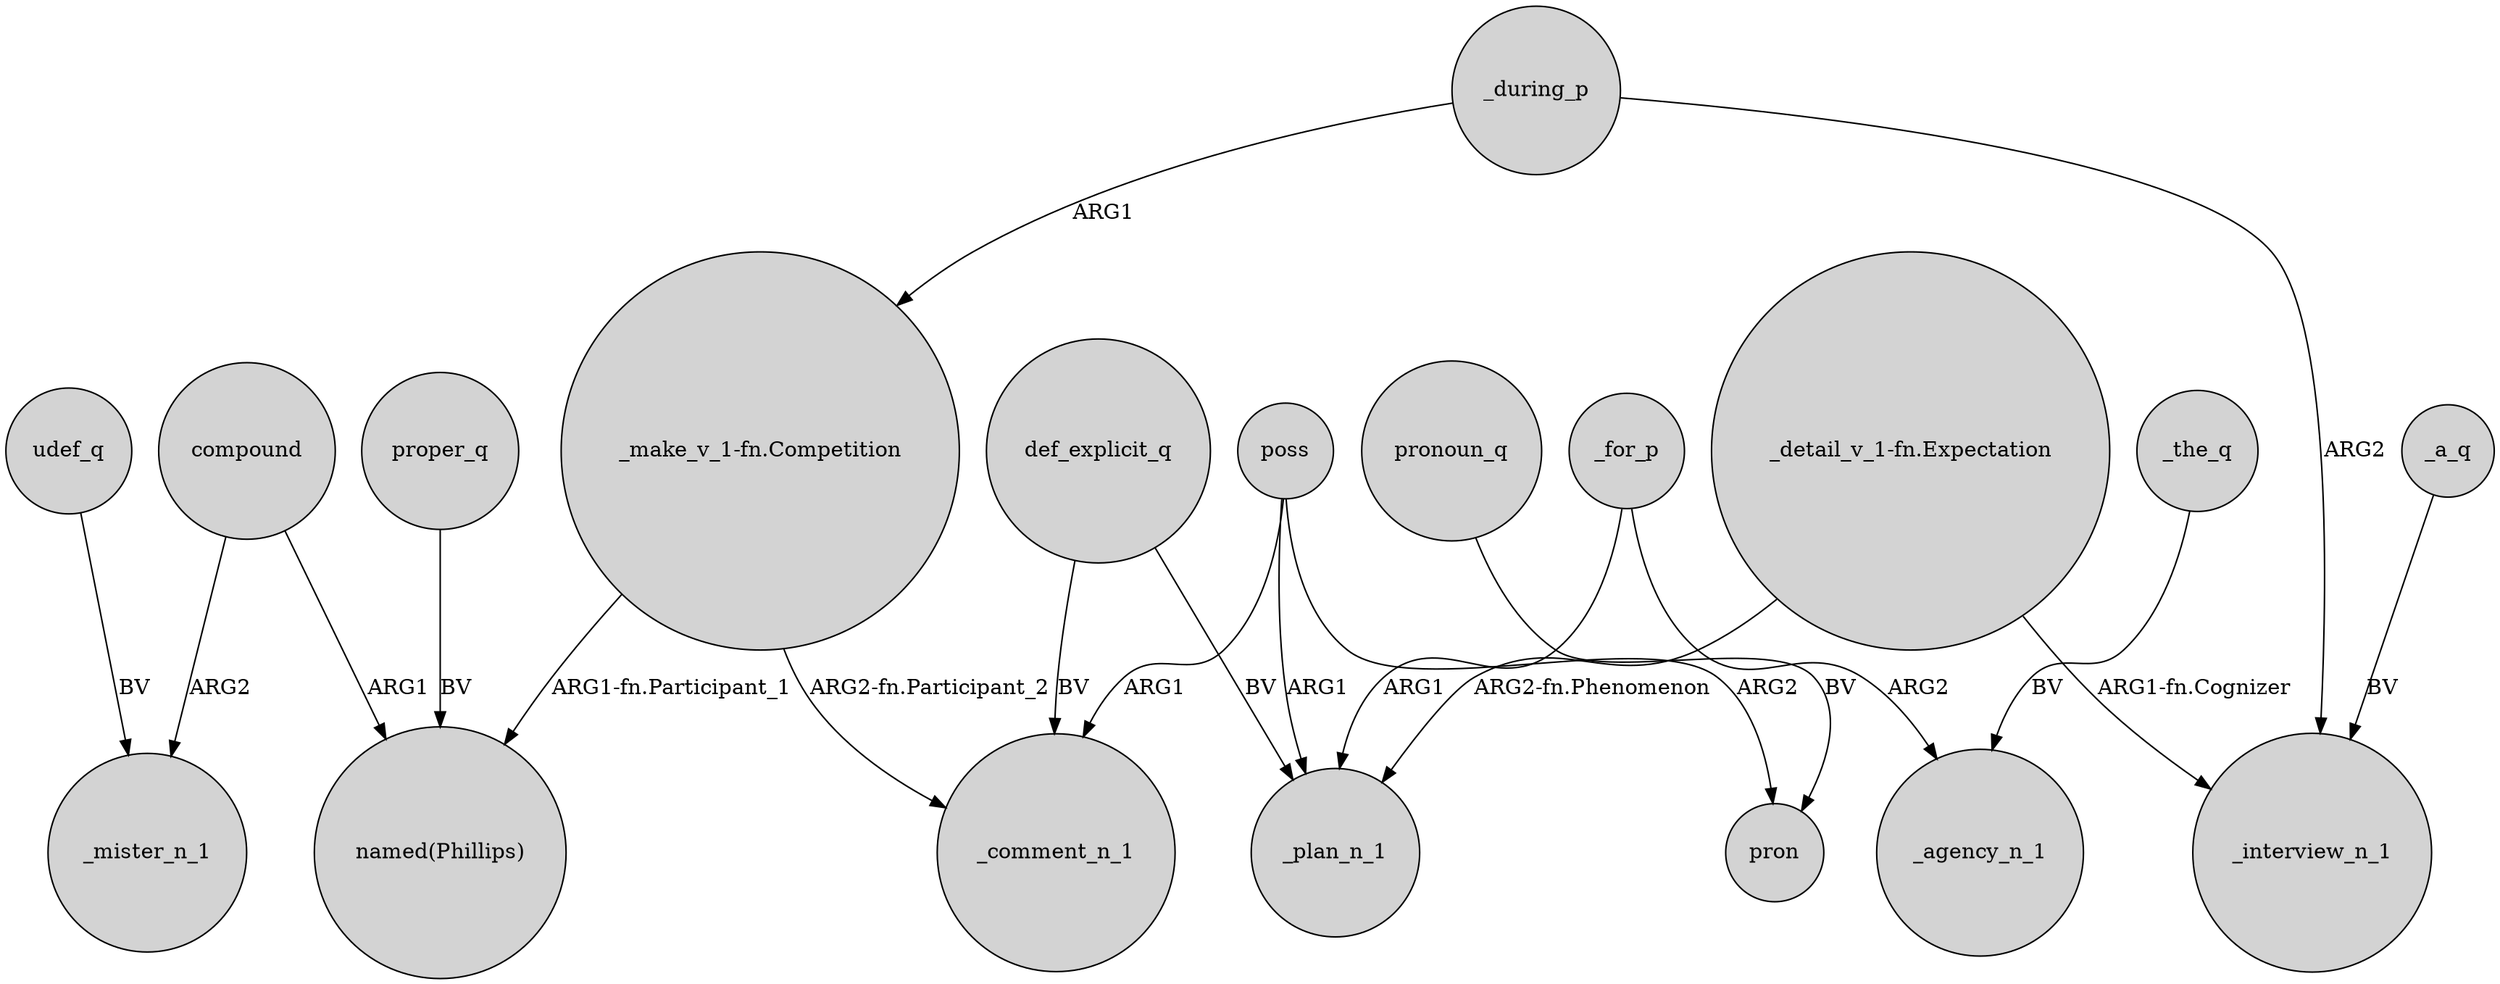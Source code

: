 digraph {
	node [shape=circle style=filled]
	compound -> _mister_n_1 [label=ARG2]
	_for_p -> _agency_n_1 [label=ARG2]
	def_explicit_q -> _plan_n_1 [label=BV]
	def_explicit_q -> _comment_n_1 [label=BV]
	_the_q -> _agency_n_1 [label=BV]
	"_make_v_1-fn.Competition" -> _comment_n_1 [label="ARG2-fn.Participant_2"]
	udef_q -> _mister_n_1 [label=BV]
	compound -> "named(Phillips)" [label=ARG1]
	"_detail_v_1-fn.Expectation" -> _plan_n_1 [label="ARG2-fn.Phenomenon"]
	pronoun_q -> pron [label=BV]
	proper_q -> "named(Phillips)" [label=BV]
	poss -> pron [label=ARG2]
	poss -> _plan_n_1 [label=ARG1]
	_during_p -> _interview_n_1 [label=ARG2]
	_a_q -> _interview_n_1 [label=BV]
	_during_p -> "_make_v_1-fn.Competition" [label=ARG1]
	_for_p -> _plan_n_1 [label=ARG1]
	poss -> _comment_n_1 [label=ARG1]
	"_detail_v_1-fn.Expectation" -> _interview_n_1 [label="ARG1-fn.Cognizer"]
	"_make_v_1-fn.Competition" -> "named(Phillips)" [label="ARG1-fn.Participant_1"]
}
